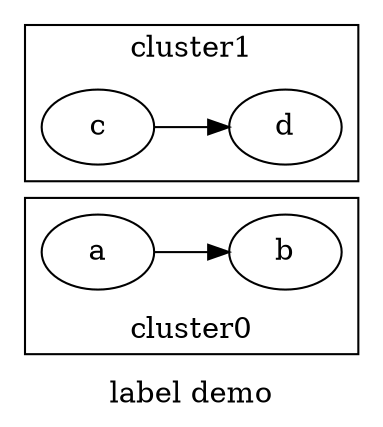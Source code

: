 digraph G {
  rankdir="LR";
  label = "label demo";
  subgraph cluster0 {
    a;
    b;
    a->b;
    label = "cluster0";
    labelloc="bottom";
  }
  subgraph cluster1 {
    c;
    d;
    c->d;
    label = "cluster1";
  }
}
